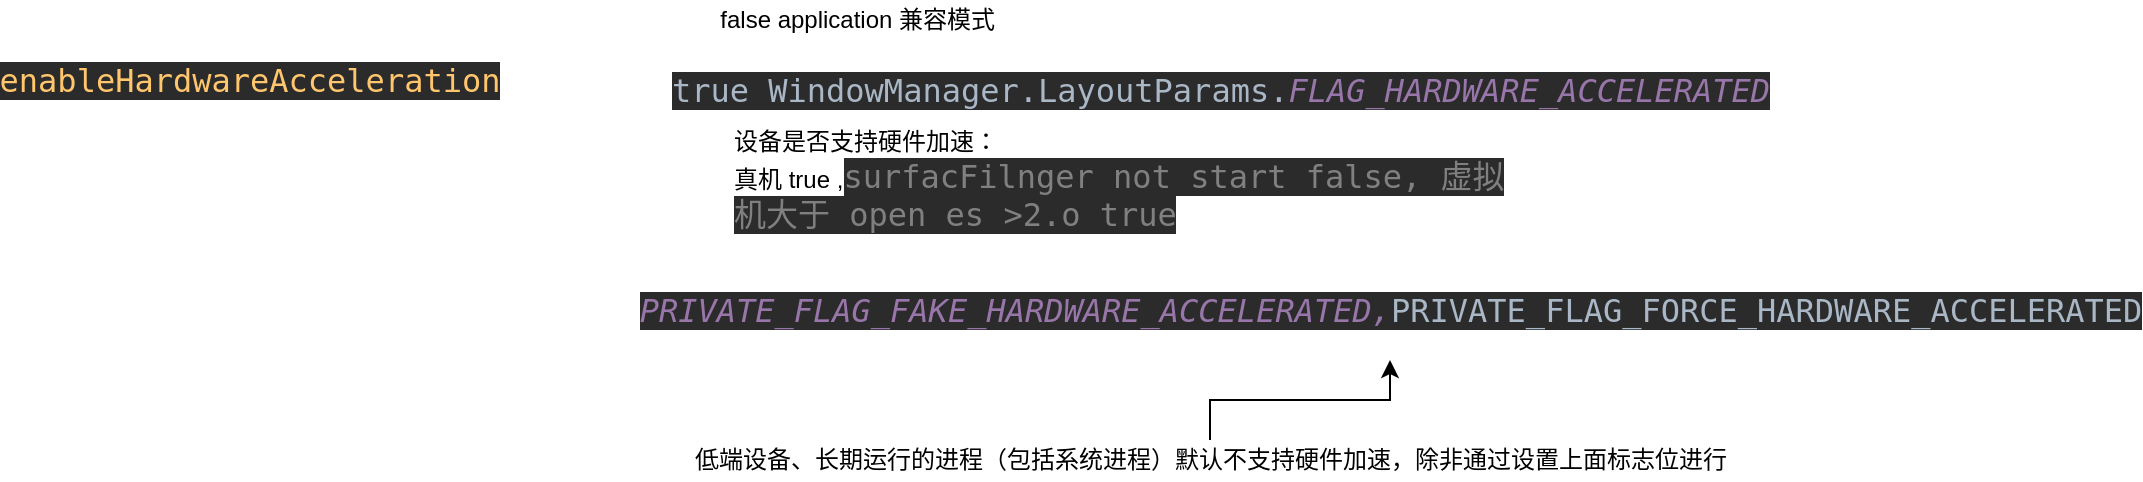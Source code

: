 <mxfile version="14.1.4" type="github">
  <diagram id="uh6GKtka1aGBH0w_fZvR" name="第 1 页">
    <mxGraphModel dx="2249" dy="713" grid="1" gridSize="10" guides="1" tooltips="1" connect="1" arrows="1" fold="1" page="1" pageScale="1" pageWidth="827" pageHeight="1169" math="0" shadow="0">
      <root>
        <mxCell id="0" />
        <mxCell id="1" parent="0" />
        <mxCell id="hfCxZIwAsc9dg1F_cMim-1" value="&lt;pre style=&quot;background-color: #2b2b2b ; color: #a9b7c6 ; font-family: &amp;#34;consolas&amp;#34; , monospace ; font-size: 12.0pt&quot;&gt;&lt;span style=&quot;color: #ffc66d&quot;&gt;enableHardwareAcceleration&lt;/span&gt;&lt;/pre&gt;" style="text;html=1;strokeColor=none;fillColor=none;align=center;verticalAlign=middle;whiteSpace=wrap;rounded=0;" vertex="1" parent="1">
          <mxGeometry x="50" y="60" width="40" height="20" as="geometry" />
        </mxCell>
        <mxCell id="hfCxZIwAsc9dg1F_cMim-3" value="false application 兼容模式&amp;nbsp;" style="text;html=1;align=center;verticalAlign=middle;resizable=0;points=[];autosize=1;" vertex="1" parent="1">
          <mxGeometry x="295" y="30" width="160" height="20" as="geometry" />
        </mxCell>
        <mxCell id="hfCxZIwAsc9dg1F_cMim-4" value="&lt;pre style=&quot;background-color: #2b2b2b ; color: #a9b7c6 ; font-family: &amp;#34;consolas&amp;#34; , monospace ; font-size: 12.0pt&quot;&gt;true WindowManager.LayoutParams.&lt;span style=&quot;color: #9876aa ; font-style: italic&quot;&gt;FLAG_HARDWARE_ACCELERATED&lt;/span&gt;&lt;/pre&gt;" style="text;html=1;align=center;verticalAlign=middle;resizable=0;points=[];autosize=1;" vertex="1" parent="1">
          <mxGeometry x="295" y="50" width="520" height="50" as="geometry" />
        </mxCell>
        <mxCell id="hfCxZIwAsc9dg1F_cMim-5" value="设备是否支持硬件加速：&lt;br&gt;真机 true ,&lt;font color=&quot;#808080&quot; face=&quot;Consolas, monospace&quot;&gt;&lt;span style=&quot;font-size: 16px ; background-color: rgb(43 , 43 , 43)&quot;&gt;surfacFilnger not start false, 虚拟机大于 open es &amp;gt;2.o true&lt;/span&gt;&lt;/font&gt;" style="text;html=1;strokeColor=none;fillColor=none;align=left;verticalAlign=middle;whiteSpace=wrap;rounded=0;" vertex="1" parent="1">
          <mxGeometry x="310" y="110" width="400" height="20" as="geometry" />
        </mxCell>
        <mxCell id="hfCxZIwAsc9dg1F_cMim-6" value="&lt;pre style=&quot;background-color: #2b2b2b ; color: #a9b7c6 ; font-family: &amp;#34;consolas&amp;#34; , monospace ; font-size: 12.0pt&quot;&gt;&lt;span style=&quot;color: #9876aa ; font-style: italic&quot;&gt;PRIVATE_FLAG_FAKE_HARDWARE_ACCELERATED,&lt;/span&gt;PRIVATE_FLAG_FORCE_HARDWARE_ACCELERATED&lt;/pre&gt;" style="text;html=1;align=center;verticalAlign=middle;resizable=0;points=[];autosize=1;" vertex="1" parent="1">
          <mxGeometry x="290" y="160" width="700" height="50" as="geometry" />
        </mxCell>
        <mxCell id="hfCxZIwAsc9dg1F_cMim-8" style="edgeStyle=orthogonalEdgeStyle;rounded=0;orthogonalLoop=1;jettySize=auto;html=1;" edge="1" parent="1" source="hfCxZIwAsc9dg1F_cMim-7" target="hfCxZIwAsc9dg1F_cMim-6">
          <mxGeometry relative="1" as="geometry" />
        </mxCell>
        <mxCell id="hfCxZIwAsc9dg1F_cMim-7" value="低端设备、长期运行的进程（包括系统进程）默认不支持硬件加速，除非通过设置上面标志位进行" style="text;html=1;align=center;verticalAlign=middle;resizable=0;points=[];autosize=1;" vertex="1" parent="1">
          <mxGeometry x="285" y="250" width="530" height="20" as="geometry" />
        </mxCell>
      </root>
    </mxGraphModel>
  </diagram>
</mxfile>
